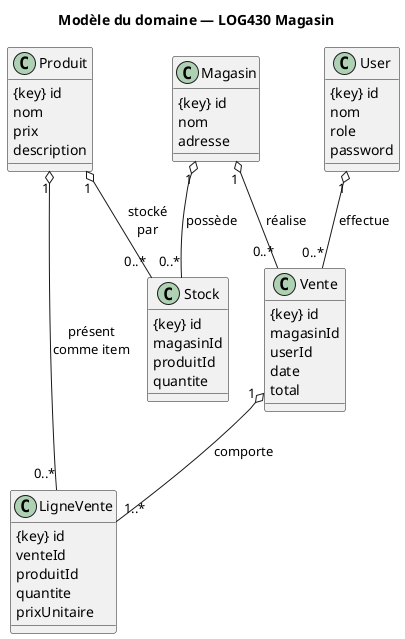 @startuml
title Modèle du domaine — LOG430 Magasin

'–––––––––––  Entités  –––––––––––
class Produit {
    {key} id
    nom
    prix
    description
}

class Magasin {
    {key} id
    nom
    adresse
}

class Stock {
    {key} id
    magasinId
    produitId
    quantite
}

class User {
    {key} id
    nom
    role
    password
}

class Vente {
    {key} id
    magasinId
    userId
    date
    total
}

class LigneVente {
    {key} id
    venteId
    produitId
    quantite
    prixUnitaire
}

'–––––––––––  Associations & cardinalités  –––––––––––
Magasin  "1"  o--  "0..*" Stock       : possède
Produit  "1"  o--  "0..*" Stock       : stocké\npar

Magasin  "1"  o--  "0..*" Vente       : réalise
User     "1"  o--  "0..*" Vente       : effectue
Vente    "1"  o--  "1..*" LigneVente  : comporte
Produit  "1"  o--  "0..*" LigneVente  : présent\ncomme item
@enduml
